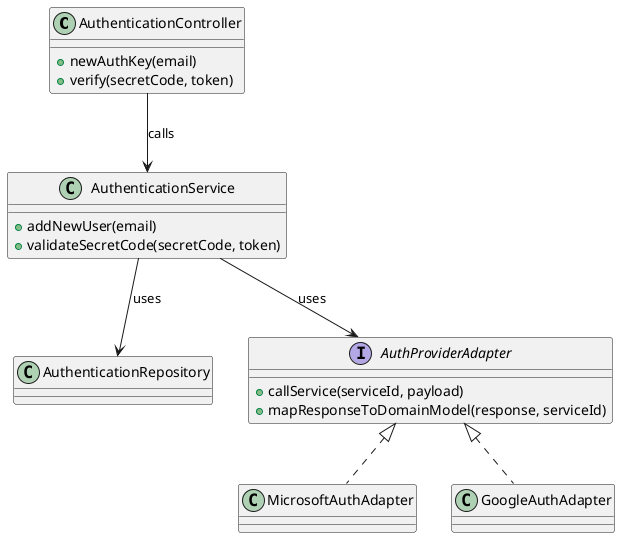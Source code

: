 @startuml

class AuthenticationController {
    +newAuthKey(email)
    +verify(secretCode, token)
}

class AuthenticationService {
    +addNewUser(email)
    +validateSecretCode(secretCode, token)
}

class AuthenticationRepository {
}

interface AuthProviderAdapter {
    +callService(serviceId, payload)
    +mapResponseToDomainModel(response, serviceId)
}

class MicrosoftAuthAdapter  {
}

class GoogleAuthAdapter  {
}

AuthenticationController --> AuthenticationService : "calls"
AuthenticationService --> AuthenticationRepository : "uses"
AuthenticationService --> AuthProviderAdapter : "uses"
AuthProviderAdapter <|.. MicrosoftAuthAdapter
AuthProviderAdapter <|.. GoogleAuthAdapter

@enduml
